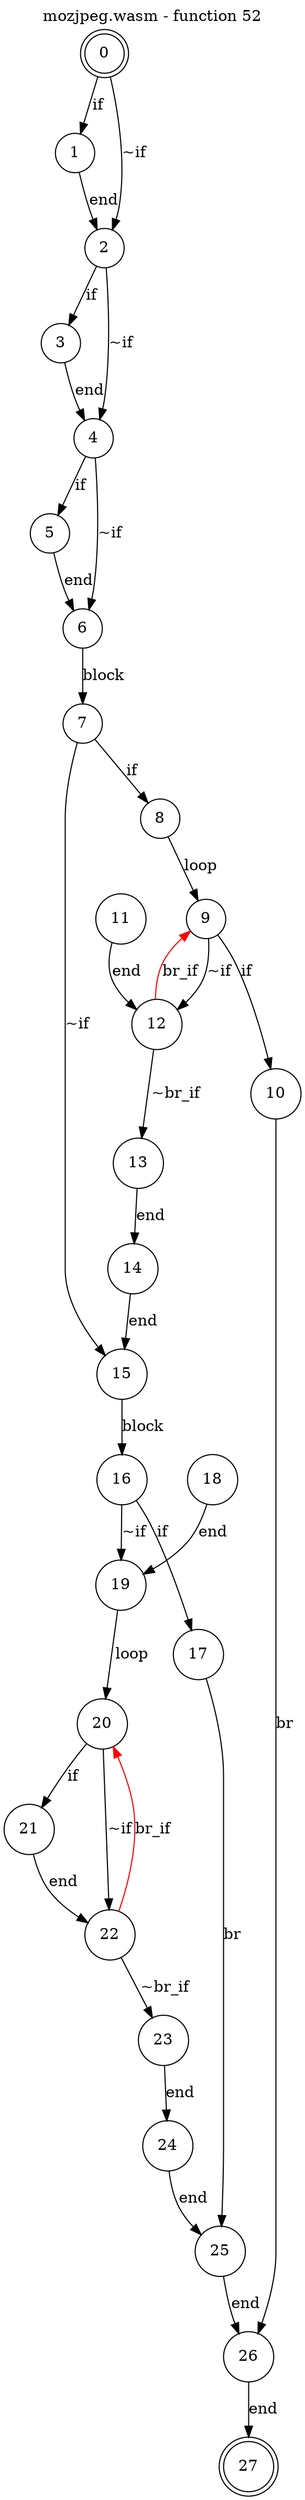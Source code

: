 digraph finite_state_machine {
    label = "mozjpeg.wasm - function 52"
    labelloc =  t
    labelfontsize = 16
    labelfontcolor = black
    labelfontname = "Helvetica"
    node [shape = doublecircle]; 0 27;
    node [shape = circle];
    0 -> 1[label = "if"];
    0 -> 2[label = "~if"];
    1 -> 2[label = "end"];
    2 -> 3[label = "if"];
    2 -> 4[label = "~if"];
    3 -> 4[label = "end"];
    4 -> 5[label = "if"];
    4 -> 6[label = "~if"];
    5 -> 6[label = "end"];
    6 -> 7[label = "block"];
    7 -> 8[label = "if"];
    7 -> 15[label = "~if"];
    8 -> 9[label = "loop"];
    9 -> 10[label = "if"];
    9 -> 12[label = "~if"];
    10 -> 26[label = "br"];
    11 -> 12[label = "end"];
    12 -> 13[label = "~br_if"];
    12 -> 9[color="red" label = "br_if"];
    13 -> 14[label = "end"];
    14 -> 15[label = "end"];
    15 -> 16[label = "block"];
    16 -> 17[label = "if"];
    16 -> 19[label = "~if"];
    17 -> 25[label = "br"];
    18 -> 19[label = "end"];
    19 -> 20[label = "loop"];
    20 -> 21[label = "if"];
    20 -> 22[label = "~if"];
    21 -> 22[label = "end"];
    22 -> 23[label = "~br_if"];
    22 -> 20[color="red" label = "br_if"];
    23 -> 24[label = "end"];
    24 -> 25[label = "end"];
    25 -> 26[label = "end"];
    26 -> 27[label = "end"];
}
